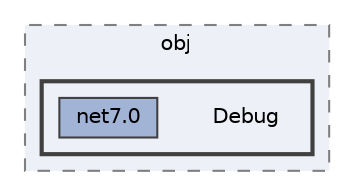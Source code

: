 digraph "C:/Users/danpe/Desktop/Coding/Personal/C#/Game Engine/Engine/obj/Debug"
{
 // LATEX_PDF_SIZE
  bgcolor="transparent";
  edge [fontname=Helvetica,fontsize=10,labelfontname=Helvetica,labelfontsize=10];
  node [fontname=Helvetica,fontsize=10,shape=box,height=0.2,width=0.4];
  compound=true
  subgraph clusterdir_4a5daf73340f3b20beb3d66efee3f18b {
    graph [ bgcolor="#edf0f7", pencolor="grey50", label="obj", fontname=Helvetica,fontsize=10 style="filled,dashed", URL="dir_4a5daf73340f3b20beb3d66efee3f18b.html",tooltip=""]
  subgraph clusterdir_638243e3bba4458098da1f3c7f7f8b01 {
    graph [ bgcolor="#edf0f7", pencolor="grey25", label="", fontname=Helvetica,fontsize=10 style="filled,bold", URL="dir_638243e3bba4458098da1f3c7f7f8b01.html",tooltip=""]
    dir_638243e3bba4458098da1f3c7f7f8b01 [shape=plaintext, label="Debug"];
  dir_528b955592894ef5cbb78d4e77b9bda2 [label="net7.0", fillcolor="#a2b4d6", color="grey25", style="filled", URL="dir_528b955592894ef5cbb78d4e77b9bda2.html",tooltip=""];
  }
  }
}
